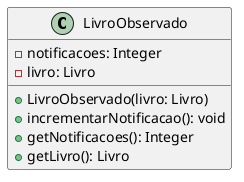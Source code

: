@startuml

class LivroObservado {
    - notificacoes: Integer
    - livro: Livro

    + LivroObservado(livro: Livro)
    + incrementarNotificacao(): void
    + getNotificacoes(): Integer
    + getLivro(): Livro
}

@enduml
